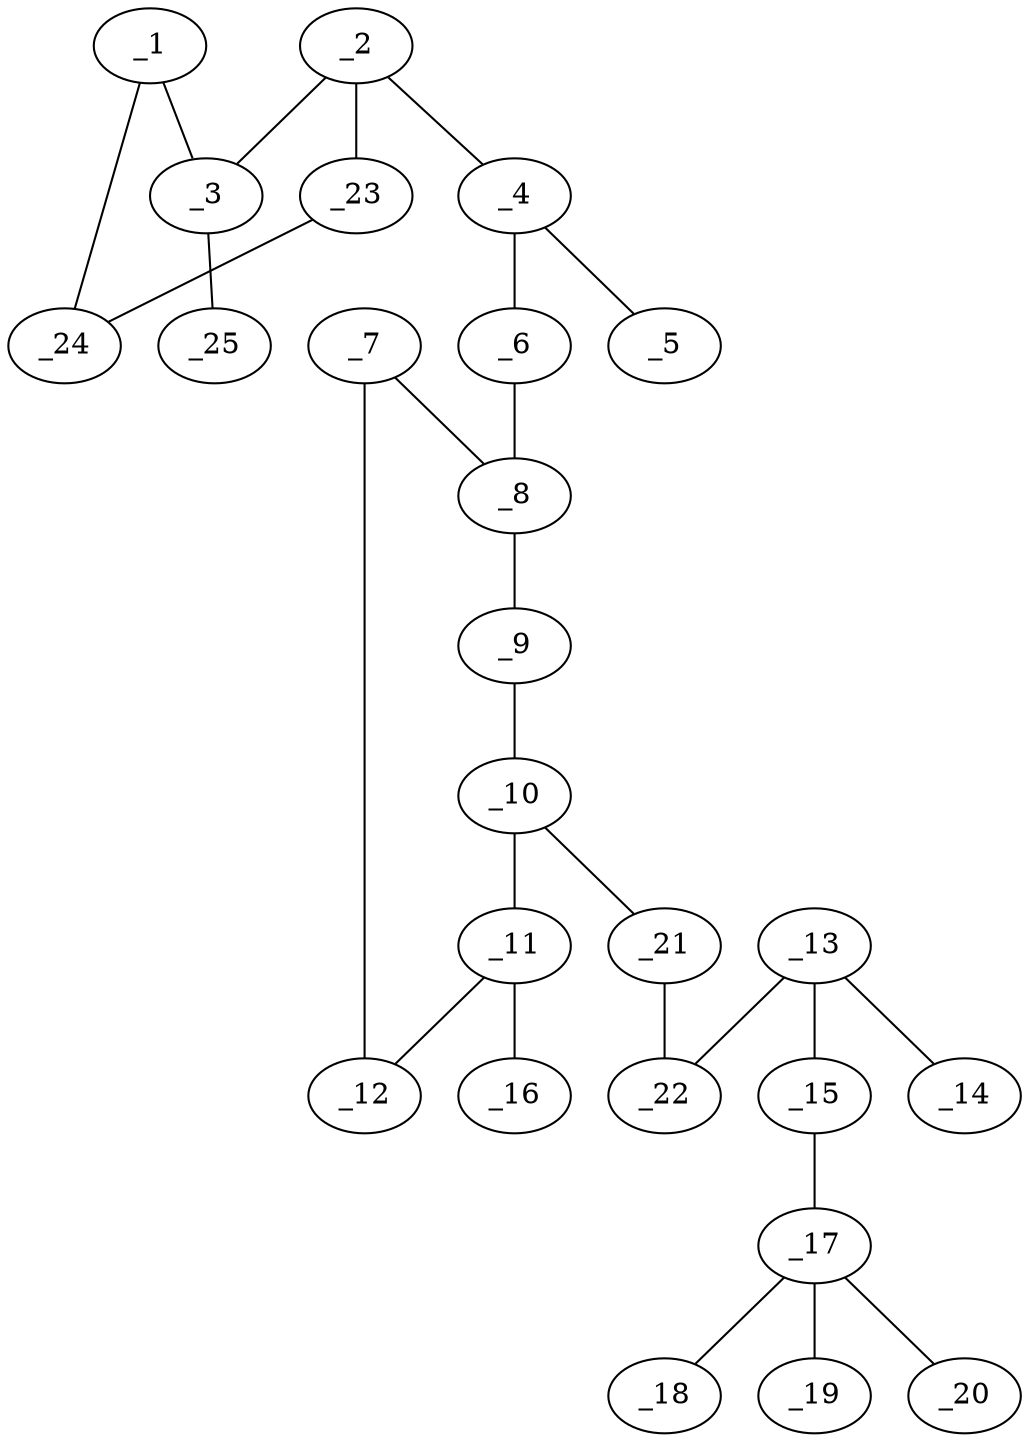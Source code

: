 graph molid648358 {
	_1	 [charge=0,
		chem=2,
		symbol="O  ",
		x="7.9128",
		y="-3.9852"];
	_3	 [charge=0,
		chem=1,
		symbol="C  ",
		x="7.2437",
		y="-3.242"];
	_1 -- _3	 [valence=1];
	_24	 [charge=0,
		chem=1,
		symbol="C  ",
		x="7.4128",
		y="-4.8512"];
	_1 -- _24	 [valence=1];
	_2	 [charge=0,
		chem=1,
		symbol="C  ",
		x="6.3301",
		y="-3.6488"];
	_2 -- _3	 [valence=2];
	_4	 [charge=0,
		chem=1,
		symbol="C  ",
		x="5.4641",
		y="-3.1488"];
	_2 -- _4	 [valence=1];
	_23	 [charge=0,
		chem=1,
		symbol="C  ",
		x="6.4346",
		y="-4.6433"];
	_2 -- _23	 [valence=1];
	_25	 [charge=0,
		chem=1,
		symbol="C  ",
		x="7.4516",
		y="-2.2639"];
	_3 -- _25	 [valence=1];
	_5	 [charge=0,
		chem=5,
		symbol="S  ",
		x="4.5981",
		y="-3.6488"];
	_4 -- _5	 [valence=2];
	_6	 [charge=0,
		chem=4,
		symbol="N  ",
		x="5.4641",
		y="-2.1488"];
	_4 -- _6	 [valence=1];
	_8	 [charge=0,
		chem=1,
		symbol="C  ",
		x="4.5981",
		y="-1.6488"];
	_6 -- _8	 [valence=1];
	_7	 [charge=0,
		chem=1,
		symbol="C  ",
		x="3.732",
		y="-2.1488"];
	_7 -- _8	 [valence=2];
	_12	 [charge=0,
		chem=1,
		symbol="C  ",
		x="2.866",
		y="-1.6488"];
	_7 -- _12	 [valence=1];
	_9	 [charge=0,
		chem=1,
		symbol="C  ",
		x="4.5981",
		y="-0.6488"];
	_8 -- _9	 [valence=1];
	_10	 [charge=0,
		chem=1,
		symbol="C  ",
		x="3.7321",
		y="-0.1488"];
	_9 -- _10	 [valence=2];
	_11	 [charge=0,
		chem=1,
		symbol="C  ",
		x="2.866",
		y="-0.6488"];
	_10 -- _11	 [valence=1];
	_21	 [charge=0,
		chem=2,
		symbol="O  ",
		x="3.7321",
		y="0.8512"];
	_10 -- _21	 [valence=1];
	_11 -- _12	 [valence=2];
	_16	 [charge=0,
		chem=7,
		symbol="Cl ",
		x=2,
		y="-0.1488"];
	_11 -- _16	 [valence=1];
	_13	 [charge=0,
		chem=1,
		symbol="C  ",
		x="4.5981",
		y="2.3512"];
	_14	 [charge=0,
		chem=2,
		symbol="O  ",
		x="3.7321",
		y="2.8512"];
	_13 -- _14	 [valence=2];
	_15	 [charge=0,
		chem=2,
		symbol="O  ",
		x="5.4641",
		y="2.8512"];
	_13 -- _15	 [valence=1];
	_22	 [charge=0,
		chem=1,
		symbol="C  ",
		x="4.5981",
		y="1.3512"];
	_13 -- _22	 [valence=1];
	_17	 [charge=0,
		chem=1,
		symbol="C  ",
		x="5.4641",
		y="3.8512"];
	_15 -- _17	 [valence=1];
	_18	 [charge=0,
		chem=1,
		symbol="C  ",
		x="5.4641",
		y="4.8512"];
	_17 -- _18	 [valence=1];
	_19	 [charge=0,
		chem=1,
		symbol="C  ",
		x="4.4641",
		y="3.8512"];
	_17 -- _19	 [valence=1];
	_20	 [charge=0,
		chem=1,
		symbol="C  ",
		x="6.4641",
		y="3.8512"];
	_17 -- _20	 [valence=1];
	_21 -- _22	 [valence=1];
	_23 -- _24	 [valence=2];
}
